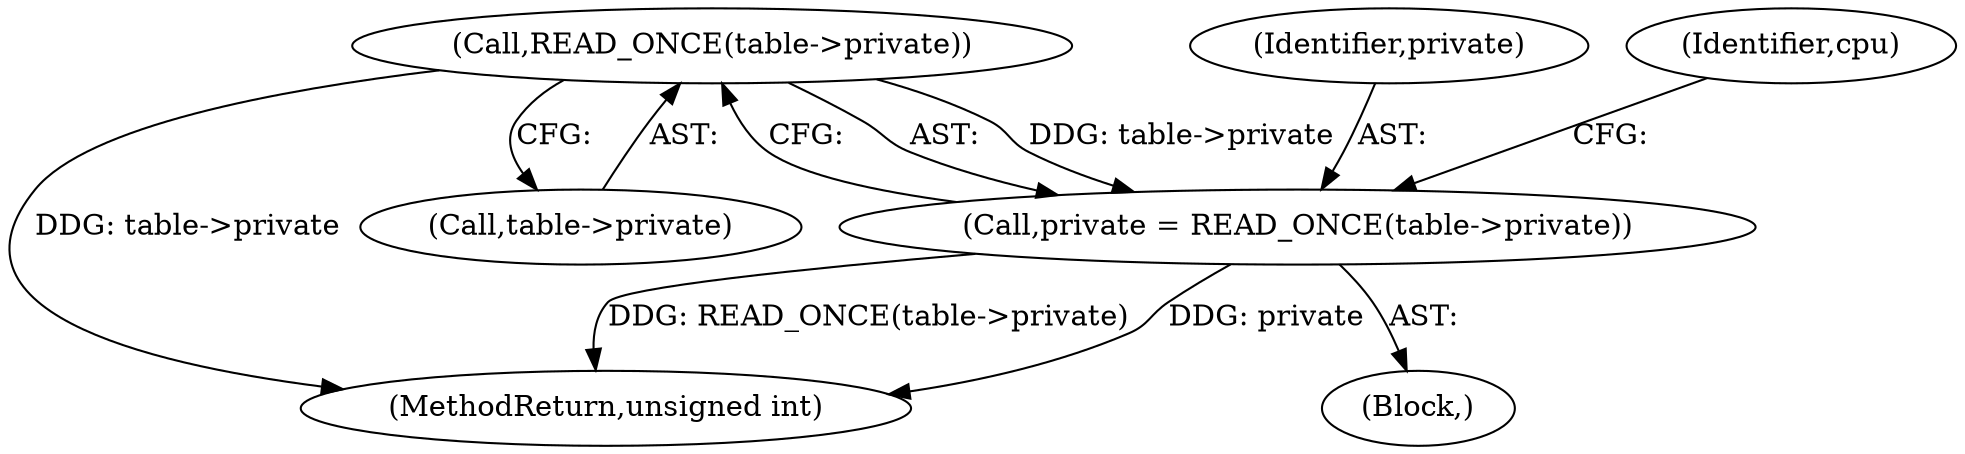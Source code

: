 digraph "0_linux_57ebd808a97d7c5b1e1afb937c2db22beba3c1f8@pointer" {
"1000178" [label="(Call,READ_ONCE(table->private))"];
"1000176" [label="(Call,private = READ_ONCE(table->private))"];
"1000178" [label="(Call,READ_ONCE(table->private))"];
"1000177" [label="(Identifier,private)"];
"1000183" [label="(Identifier,cpu)"];
"1000176" [label="(Call,private = READ_ONCE(table->private))"];
"1000110" [label="(Block,)"];
"1000418" [label="(MethodReturn,unsigned int)"];
"1000179" [label="(Call,table->private)"];
"1000178" -> "1000176"  [label="AST: "];
"1000178" -> "1000179"  [label="CFG: "];
"1000179" -> "1000178"  [label="AST: "];
"1000176" -> "1000178"  [label="CFG: "];
"1000178" -> "1000418"  [label="DDG: table->private"];
"1000178" -> "1000176"  [label="DDG: table->private"];
"1000176" -> "1000110"  [label="AST: "];
"1000177" -> "1000176"  [label="AST: "];
"1000183" -> "1000176"  [label="CFG: "];
"1000176" -> "1000418"  [label="DDG: READ_ONCE(table->private)"];
"1000176" -> "1000418"  [label="DDG: private"];
}
